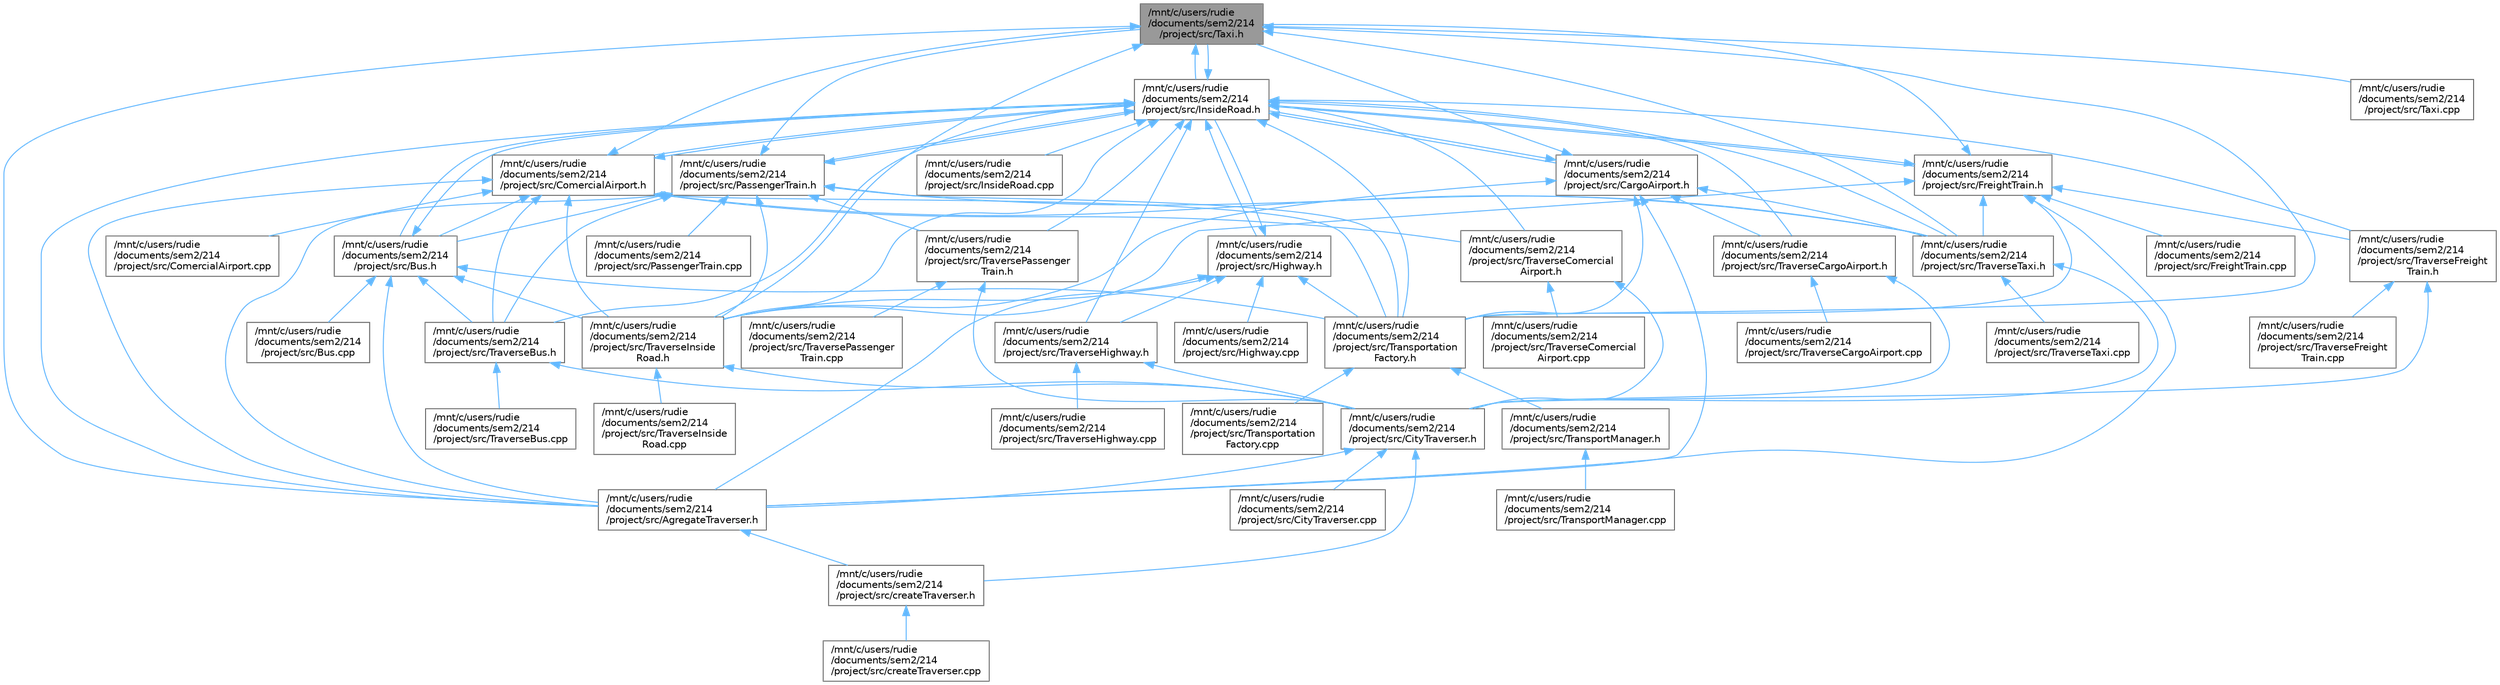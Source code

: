 digraph "/mnt/c/users/rudie/documents/sem2/214/project/src/Taxi.h"
{
 // LATEX_PDF_SIZE
  bgcolor="transparent";
  edge [fontname=Helvetica,fontsize=10,labelfontname=Helvetica,labelfontsize=10];
  node [fontname=Helvetica,fontsize=10,shape=box,height=0.2,width=0.4];
  Node1 [id="Node000001",label="/mnt/c/users/rudie\l/documents/sem2/214\l/project/src/Taxi.h",height=0.2,width=0.4,color="gray40", fillcolor="grey60", style="filled", fontcolor="black",tooltip="Header file for the Taxi class, which represents a taxi in a public transit system."];
  Node1 -> Node2 [id="edge96_Node000001_Node000002",dir="back",color="steelblue1",style="solid",tooltip=" "];
  Node2 [id="Node000002",label="/mnt/c/users/rudie\l/documents/sem2/214\l/project/src/AgregateTraverser.h",height=0.2,width=0.4,color="grey40", fillcolor="white", style="filled",URL="$AgregateTraverser_8h.html",tooltip="Defines the AgregateTraverser class and its interface for creating CityTraverser objects."];
  Node2 -> Node3 [id="edge97_Node000002_Node000003",dir="back",color="steelblue1",style="solid",tooltip=" "];
  Node3 [id="Node000003",label="/mnt/c/users/rudie\l/documents/sem2/214\l/project/src/createTraverser.h",height=0.2,width=0.4,color="grey40", fillcolor="white", style="filled",URL="$createTraverser_8h.html",tooltip="Header file for the CreateTraverser class."];
  Node3 -> Node4 [id="edge98_Node000003_Node000004",dir="back",color="steelblue1",style="solid",tooltip=" "];
  Node4 [id="Node000004",label="/mnt/c/users/rudie\l/documents/sem2/214\l/project/src/createTraverser.cpp",height=0.2,width=0.4,color="grey40", fillcolor="white", style="filled",URL="$createTraverser_8cpp.html",tooltip="Implementation of the CreateTraverser class for creating CityTraverser objects."];
  Node1 -> Node5 [id="edge99_Node000001_Node000005",dir="back",color="steelblue1",style="solid",tooltip=" "];
  Node5 [id="Node000005",label="/mnt/c/users/rudie\l/documents/sem2/214\l/project/src/InsideRoad.h",height=0.2,width=0.4,color="grey40", fillcolor="white", style="filled",URL="$InsideRoad_8h.html",tooltip="Header file for the InsideRoad class."];
  Node5 -> Node2 [id="edge100_Node000005_Node000002",dir="back",color="steelblue1",style="solid",tooltip=" "];
  Node5 -> Node6 [id="edge101_Node000005_Node000006",dir="back",color="steelblue1",style="solid",tooltip=" "];
  Node6 [id="Node000006",label="/mnt/c/users/rudie\l/documents/sem2/214\l/project/src/Bus.h",height=0.2,width=0.4,color="grey40", fillcolor="white", style="filled",URL="$Bus_8h.html",tooltip="Header file for the Bus class."];
  Node6 -> Node2 [id="edge102_Node000006_Node000002",dir="back",color="steelblue1",style="solid",tooltip=" "];
  Node6 -> Node7 [id="edge103_Node000006_Node000007",dir="back",color="steelblue1",style="solid",tooltip=" "];
  Node7 [id="Node000007",label="/mnt/c/users/rudie\l/documents/sem2/214\l/project/src/Bus.cpp",height=0.2,width=0.4,color="grey40", fillcolor="white", style="filled",URL="$Bus_8cpp.html",tooltip="Implementation of the Bus class."];
  Node6 -> Node5 [id="edge104_Node000006_Node000005",dir="back",color="steelblue1",style="solid",tooltip=" "];
  Node6 -> Node8 [id="edge105_Node000006_Node000008",dir="back",color="steelblue1",style="solid",tooltip=" "];
  Node8 [id="Node000008",label="/mnt/c/users/rudie\l/documents/sem2/214\l/project/src/Transportation\lFactory.h",height=0.2,width=0.4,color="grey40", fillcolor="white", style="filled",URL="$TransportationFactory_8h.html",tooltip="Header file for the TransportationFactory class."];
  Node8 -> Node9 [id="edge106_Node000008_Node000009",dir="back",color="steelblue1",style="solid",tooltip=" "];
  Node9 [id="Node000009",label="/mnt/c/users/rudie\l/documents/sem2/214\l/project/src/TransportManager.h",height=0.2,width=0.4,color="grey40", fillcolor="white", style="filled",URL="$TransportManager_8h.html",tooltip="Header file for the TransportManager class."];
  Node9 -> Node10 [id="edge107_Node000009_Node000010",dir="back",color="steelblue1",style="solid",tooltip=" "];
  Node10 [id="Node000010",label="/mnt/c/users/rudie\l/documents/sem2/214\l/project/src/TransportManager.cpp",height=0.2,width=0.4,color="grey40", fillcolor="white", style="filled",URL="$TransportManager_8cpp.html",tooltip="Implementation of the TransportManager class."];
  Node8 -> Node11 [id="edge108_Node000008_Node000011",dir="back",color="steelblue1",style="solid",tooltip=" "];
  Node11 [id="Node000011",label="/mnt/c/users/rudie\l/documents/sem2/214\l/project/src/Transportation\lFactory.cpp",height=0.2,width=0.4,color="grey40", fillcolor="white", style="filled",URL="$TransportationFactory_8cpp.html",tooltip="Implementation of the TransportationFactory class."];
  Node6 -> Node12 [id="edge109_Node000006_Node000012",dir="back",color="steelblue1",style="solid",tooltip=" "];
  Node12 [id="Node000012",label="/mnt/c/users/rudie\l/documents/sem2/214\l/project/src/TraverseBus.h",height=0.2,width=0.4,color="grey40", fillcolor="white", style="filled",URL="$TraverseBus_8h.html",tooltip="Header file for the TraverseBus class."];
  Node12 -> Node13 [id="edge110_Node000012_Node000013",dir="back",color="steelblue1",style="solid",tooltip=" "];
  Node13 [id="Node000013",label="/mnt/c/users/rudie\l/documents/sem2/214\l/project/src/CityTraverser.h",height=0.2,width=0.4,color="grey40", fillcolor="white", style="filled",URL="$CityTraverser_8h.html",tooltip="Header file for the CityTraverser class, a concrete iterator for traversing transportation elements i..."];
  Node13 -> Node2 [id="edge111_Node000013_Node000002",dir="back",color="steelblue1",style="solid",tooltip=" "];
  Node13 -> Node14 [id="edge112_Node000013_Node000014",dir="back",color="steelblue1",style="solid",tooltip=" "];
  Node14 [id="Node000014",label="/mnt/c/users/rudie\l/documents/sem2/214\l/project/src/CityTraverser.cpp",height=0.2,width=0.4,color="grey40", fillcolor="white", style="filled",URL="$CityTraverser_8cpp.html",tooltip="Implementation of the CityTraverser class."];
  Node13 -> Node3 [id="edge113_Node000013_Node000003",dir="back",color="steelblue1",style="solid",tooltip=" "];
  Node12 -> Node15 [id="edge114_Node000012_Node000015",dir="back",color="steelblue1",style="solid",tooltip=" "];
  Node15 [id="Node000015",label="/mnt/c/users/rudie\l/documents/sem2/214\l/project/src/TraverseBus.cpp",height=0.2,width=0.4,color="grey40", fillcolor="white", style="filled",URL="$TraverseBus_8cpp.html",tooltip="Implementation of the TraverseBus class."];
  Node6 -> Node16 [id="edge115_Node000006_Node000016",dir="back",color="steelblue1",style="solid",tooltip=" "];
  Node16 [id="Node000016",label="/mnt/c/users/rudie\l/documents/sem2/214\l/project/src/TraverseInside\lRoad.h",height=0.2,width=0.4,color="grey40", fillcolor="white", style="filled",URL="$TraverseInsideRoad_8h.html",tooltip="Header file for the TraverseInsideRoad class."];
  Node16 -> Node13 [id="edge116_Node000016_Node000013",dir="back",color="steelblue1",style="solid",tooltip=" "];
  Node16 -> Node17 [id="edge117_Node000016_Node000017",dir="back",color="steelblue1",style="solid",tooltip=" "];
  Node17 [id="Node000017",label="/mnt/c/users/rudie\l/documents/sem2/214\l/project/src/TraverseInside\lRoad.cpp",height=0.2,width=0.4,color="grey40", fillcolor="white", style="filled",URL="$TraverseInsideRoad_8cpp.html",tooltip="Implementation of the TraverseInsideRoad class."];
  Node5 -> Node18 [id="edge118_Node000005_Node000018",dir="back",color="steelblue1",style="solid",tooltip=" "];
  Node18 [id="Node000018",label="/mnt/c/users/rudie\l/documents/sem2/214\l/project/src/CargoAirport.h",height=0.2,width=0.4,color="grey40", fillcolor="white", style="filled",URL="$CargoAirport_8h.html",tooltip="Header file for the CargoAirport class."];
  Node18 -> Node2 [id="edge119_Node000018_Node000002",dir="back",color="steelblue1",style="solid",tooltip=" "];
  Node18 -> Node5 [id="edge120_Node000018_Node000005",dir="back",color="steelblue1",style="solid",tooltip=" "];
  Node18 -> Node1 [id="edge121_Node000018_Node000001",dir="back",color="steelblue1",style="solid",tooltip=" "];
  Node18 -> Node8 [id="edge122_Node000018_Node000008",dir="back",color="steelblue1",style="solid",tooltip=" "];
  Node18 -> Node19 [id="edge123_Node000018_Node000019",dir="back",color="steelblue1",style="solid",tooltip=" "];
  Node19 [id="Node000019",label="/mnt/c/users/rudie\l/documents/sem2/214\l/project/src/TraverseCargoAirport.h",height=0.2,width=0.4,color="grey40", fillcolor="white", style="filled",URL="$TraverseCargoAirport_8h.html",tooltip="Header file for the TraverseCargoAirport class."];
  Node19 -> Node13 [id="edge124_Node000019_Node000013",dir="back",color="steelblue1",style="solid",tooltip=" "];
  Node19 -> Node20 [id="edge125_Node000019_Node000020",dir="back",color="steelblue1",style="solid",tooltip=" "];
  Node20 [id="Node000020",label="/mnt/c/users/rudie\l/documents/sem2/214\l/project/src/TraverseCargoAirport.cpp",height=0.2,width=0.4,color="grey40", fillcolor="white", style="filled",URL="$TraverseCargoAirport_8cpp.html",tooltip="Implementation of the TraverseCargoAirport class."];
  Node18 -> Node16 [id="edge126_Node000018_Node000016",dir="back",color="steelblue1",style="solid",tooltip=" "];
  Node18 -> Node21 [id="edge127_Node000018_Node000021",dir="back",color="steelblue1",style="solid",tooltip=" "];
  Node21 [id="Node000021",label="/mnt/c/users/rudie\l/documents/sem2/214\l/project/src/TraverseTaxi.h",height=0.2,width=0.4,color="grey40", fillcolor="white", style="filled",URL="$TraverseTaxi_8h.html",tooltip="Header file for the TraverseTaxi class."];
  Node21 -> Node13 [id="edge128_Node000021_Node000013",dir="back",color="steelblue1",style="solid",tooltip=" "];
  Node21 -> Node22 [id="edge129_Node000021_Node000022",dir="back",color="steelblue1",style="solid",tooltip=" "];
  Node22 [id="Node000022",label="/mnt/c/users/rudie\l/documents/sem2/214\l/project/src/TraverseTaxi.cpp",height=0.2,width=0.4,color="grey40", fillcolor="white", style="filled",URL="$TraverseTaxi_8cpp.html",tooltip="Implementation of the TraverseTaxi class."];
  Node5 -> Node23 [id="edge130_Node000005_Node000023",dir="back",color="steelblue1",style="solid",tooltip=" "];
  Node23 [id="Node000023",label="/mnt/c/users/rudie\l/documents/sem2/214\l/project/src/ComercialAirport.h",height=0.2,width=0.4,color="grey40", fillcolor="white", style="filled",URL="$ComercialAirport_8h.html",tooltip="Defines the ComercialAirport class which inherits from the Airport class."];
  Node23 -> Node2 [id="edge131_Node000023_Node000002",dir="back",color="steelblue1",style="solid",tooltip=" "];
  Node23 -> Node6 [id="edge132_Node000023_Node000006",dir="back",color="steelblue1",style="solid",tooltip=" "];
  Node23 -> Node24 [id="edge133_Node000023_Node000024",dir="back",color="steelblue1",style="solid",tooltip=" "];
  Node24 [id="Node000024",label="/mnt/c/users/rudie\l/documents/sem2/214\l/project/src/ComercialAirport.cpp",height=0.2,width=0.4,color="grey40", fillcolor="white", style="filled",URL="$ComercialAirport_8cpp.html",tooltip="Implementation of the ComercialAirport class."];
  Node23 -> Node5 [id="edge134_Node000023_Node000005",dir="back",color="steelblue1",style="solid",tooltip=" "];
  Node23 -> Node1 [id="edge135_Node000023_Node000001",dir="back",color="steelblue1",style="solid",tooltip=" "];
  Node23 -> Node8 [id="edge136_Node000023_Node000008",dir="back",color="steelblue1",style="solid",tooltip=" "];
  Node23 -> Node12 [id="edge137_Node000023_Node000012",dir="back",color="steelblue1",style="solid",tooltip=" "];
  Node23 -> Node25 [id="edge138_Node000023_Node000025",dir="back",color="steelblue1",style="solid",tooltip=" "];
  Node25 [id="Node000025",label="/mnt/c/users/rudie\l/documents/sem2/214\l/project/src/TraverseComercial\lAirport.h",height=0.2,width=0.4,color="grey40", fillcolor="white", style="filled",URL="$TraverseComercialAirport_8h.html",tooltip="Header file for the TraverseComercialAirport class."];
  Node25 -> Node13 [id="edge139_Node000025_Node000013",dir="back",color="steelblue1",style="solid",tooltip=" "];
  Node25 -> Node26 [id="edge140_Node000025_Node000026",dir="back",color="steelblue1",style="solid",tooltip=" "];
  Node26 [id="Node000026",label="/mnt/c/users/rudie\l/documents/sem2/214\l/project/src/TraverseComercial\lAirport.cpp",height=0.2,width=0.4,color="grey40", fillcolor="white", style="filled",URL="$TraverseComercialAirport_8cpp.html",tooltip="Implementation of the TraverseComercialAirport class."];
  Node23 -> Node16 [id="edge141_Node000023_Node000016",dir="back",color="steelblue1",style="solid",tooltip=" "];
  Node23 -> Node21 [id="edge142_Node000023_Node000021",dir="back",color="steelblue1",style="solid",tooltip=" "];
  Node5 -> Node27 [id="edge143_Node000005_Node000027",dir="back",color="steelblue1",style="solid",tooltip=" "];
  Node27 [id="Node000027",label="/mnt/c/users/rudie\l/documents/sem2/214\l/project/src/FreightTrain.h",height=0.2,width=0.4,color="grey40", fillcolor="white", style="filled",URL="$FreightTrain_8h.html",tooltip="Header file for the FreightTrain class."];
  Node27 -> Node2 [id="edge144_Node000027_Node000002",dir="back",color="steelblue1",style="solid",tooltip=" "];
  Node27 -> Node28 [id="edge145_Node000027_Node000028",dir="back",color="steelblue1",style="solid",tooltip=" "];
  Node28 [id="Node000028",label="/mnt/c/users/rudie\l/documents/sem2/214\l/project/src/FreightTrain.cpp",height=0.2,width=0.4,color="grey40", fillcolor="white", style="filled",URL="$FreightTrain_8cpp.html",tooltip="Implementation of the FreightTrain class."];
  Node27 -> Node5 [id="edge146_Node000027_Node000005",dir="back",color="steelblue1",style="solid",tooltip=" "];
  Node27 -> Node1 [id="edge147_Node000027_Node000001",dir="back",color="steelblue1",style="solid",tooltip=" "];
  Node27 -> Node8 [id="edge148_Node000027_Node000008",dir="back",color="steelblue1",style="solid",tooltip=" "];
  Node27 -> Node29 [id="edge149_Node000027_Node000029",dir="back",color="steelblue1",style="solid",tooltip=" "];
  Node29 [id="Node000029",label="/mnt/c/users/rudie\l/documents/sem2/214\l/project/src/TraverseFreight\lTrain.h",height=0.2,width=0.4,color="grey40", fillcolor="white", style="filled",URL="$TraverseFreightTrain_8h.html",tooltip="Header file for the TraverseFreightTrain class."];
  Node29 -> Node13 [id="edge150_Node000029_Node000013",dir="back",color="steelblue1",style="solid",tooltip=" "];
  Node29 -> Node30 [id="edge151_Node000029_Node000030",dir="back",color="steelblue1",style="solid",tooltip=" "];
  Node30 [id="Node000030",label="/mnt/c/users/rudie\l/documents/sem2/214\l/project/src/TraverseFreight\lTrain.cpp",height=0.2,width=0.4,color="grey40", fillcolor="white", style="filled",URL="$TraverseFreightTrain_8cpp.html",tooltip="Implementation of the TraverseFreightTrain class."];
  Node27 -> Node16 [id="edge152_Node000027_Node000016",dir="back",color="steelblue1",style="solid",tooltip=" "];
  Node27 -> Node21 [id="edge153_Node000027_Node000021",dir="back",color="steelblue1",style="solid",tooltip=" "];
  Node5 -> Node31 [id="edge154_Node000005_Node000031",dir="back",color="steelblue1",style="solid",tooltip=" "];
  Node31 [id="Node000031",label="/mnt/c/users/rudie\l/documents/sem2/214\l/project/src/Highway.h",height=0.2,width=0.4,color="grey40", fillcolor="white", style="filled",URL="$Highway_8h.html",tooltip="Header file for the Highway class."];
  Node31 -> Node2 [id="edge155_Node000031_Node000002",dir="back",color="steelblue1",style="solid",tooltip=" "];
  Node31 -> Node32 [id="edge156_Node000031_Node000032",dir="back",color="steelblue1",style="solid",tooltip=" "];
  Node32 [id="Node000032",label="/mnt/c/users/rudie\l/documents/sem2/214\l/project/src/Highway.cpp",height=0.2,width=0.4,color="grey40", fillcolor="white", style="filled",URL="$Highway_8cpp.html",tooltip="Implementation of the Highway class."];
  Node31 -> Node5 [id="edge157_Node000031_Node000005",dir="back",color="steelblue1",style="solid",tooltip=" "];
  Node31 -> Node8 [id="edge158_Node000031_Node000008",dir="back",color="steelblue1",style="solid",tooltip=" "];
  Node31 -> Node33 [id="edge159_Node000031_Node000033",dir="back",color="steelblue1",style="solid",tooltip=" "];
  Node33 [id="Node000033",label="/mnt/c/users/rudie\l/documents/sem2/214\l/project/src/TraverseHighway.h",height=0.2,width=0.4,color="grey40", fillcolor="white", style="filled",URL="$TraverseHighway_8h.html",tooltip="Header file for the TraverseHighway class."];
  Node33 -> Node13 [id="edge160_Node000033_Node000013",dir="back",color="steelblue1",style="solid",tooltip=" "];
  Node33 -> Node34 [id="edge161_Node000033_Node000034",dir="back",color="steelblue1",style="solid",tooltip=" "];
  Node34 [id="Node000034",label="/mnt/c/users/rudie\l/documents/sem2/214\l/project/src/TraverseHighway.cpp",height=0.2,width=0.4,color="grey40", fillcolor="white", style="filled",URL="$TraverseHighway_8cpp.html",tooltip="Implementation of the TraverseHighway class."];
  Node31 -> Node16 [id="edge162_Node000031_Node000016",dir="back",color="steelblue1",style="solid",tooltip=" "];
  Node5 -> Node35 [id="edge163_Node000005_Node000035",dir="back",color="steelblue1",style="solid",tooltip=" "];
  Node35 [id="Node000035",label="/mnt/c/users/rudie\l/documents/sem2/214\l/project/src/InsideRoad.cpp",height=0.2,width=0.4,color="grey40", fillcolor="white", style="filled",URL="$InsideRoad_8cpp.html",tooltip="Implementation of the InsideRoad class."];
  Node5 -> Node36 [id="edge164_Node000005_Node000036",dir="back",color="steelblue1",style="solid",tooltip=" "];
  Node36 [id="Node000036",label="/mnt/c/users/rudie\l/documents/sem2/214\l/project/src/PassengerTrain.h",height=0.2,width=0.4,color="grey40", fillcolor="white", style="filled",URL="$PassengerTrain_8h.html",tooltip="Header file for the PassengerTrain class."];
  Node36 -> Node2 [id="edge165_Node000036_Node000002",dir="back",color="steelblue1",style="solid",tooltip=" "];
  Node36 -> Node6 [id="edge166_Node000036_Node000006",dir="back",color="steelblue1",style="solid",tooltip=" "];
  Node36 -> Node5 [id="edge167_Node000036_Node000005",dir="back",color="steelblue1",style="solid",tooltip=" "];
  Node36 -> Node37 [id="edge168_Node000036_Node000037",dir="back",color="steelblue1",style="solid",tooltip=" "];
  Node37 [id="Node000037",label="/mnt/c/users/rudie\l/documents/sem2/214\l/project/src/PassengerTrain.cpp",height=0.2,width=0.4,color="grey40", fillcolor="white", style="filled",URL="$PassengerTrain_8cpp.html",tooltip="Implementation of the PassengerTrain class."];
  Node36 -> Node1 [id="edge169_Node000036_Node000001",dir="back",color="steelblue1",style="solid",tooltip=" "];
  Node36 -> Node8 [id="edge170_Node000036_Node000008",dir="back",color="steelblue1",style="solid",tooltip=" "];
  Node36 -> Node12 [id="edge171_Node000036_Node000012",dir="back",color="steelblue1",style="solid",tooltip=" "];
  Node36 -> Node16 [id="edge172_Node000036_Node000016",dir="back",color="steelblue1",style="solid",tooltip=" "];
  Node36 -> Node38 [id="edge173_Node000036_Node000038",dir="back",color="steelblue1",style="solid",tooltip=" "];
  Node38 [id="Node000038",label="/mnt/c/users/rudie\l/documents/sem2/214\l/project/src/TraversePassenger\lTrain.h",height=0.2,width=0.4,color="grey40", fillcolor="white", style="filled",URL="$TraversePassengerTrain_8h.html",tooltip="Header file for the TraversePassengerTrain class."];
  Node38 -> Node13 [id="edge174_Node000038_Node000013",dir="back",color="steelblue1",style="solid",tooltip=" "];
  Node38 -> Node39 [id="edge175_Node000038_Node000039",dir="back",color="steelblue1",style="solid",tooltip=" "];
  Node39 [id="Node000039",label="/mnt/c/users/rudie\l/documents/sem2/214\l/project/src/TraversePassenger\lTrain.cpp",height=0.2,width=0.4,color="grey40", fillcolor="white", style="filled",URL="$TraversePassengerTrain_8cpp.html",tooltip="Implementation of the TraversePassengerTrain class."];
  Node36 -> Node21 [id="edge176_Node000036_Node000021",dir="back",color="steelblue1",style="solid",tooltip=" "];
  Node5 -> Node1 [id="edge177_Node000005_Node000001",dir="back",color="steelblue1",style="solid",tooltip=" "];
  Node5 -> Node8 [id="edge178_Node000005_Node000008",dir="back",color="steelblue1",style="solid",tooltip=" "];
  Node5 -> Node12 [id="edge179_Node000005_Node000012",dir="back",color="steelblue1",style="solid",tooltip=" "];
  Node5 -> Node19 [id="edge180_Node000005_Node000019",dir="back",color="steelblue1",style="solid",tooltip=" "];
  Node5 -> Node25 [id="edge181_Node000005_Node000025",dir="back",color="steelblue1",style="solid",tooltip=" "];
  Node5 -> Node29 [id="edge182_Node000005_Node000029",dir="back",color="steelblue1",style="solid",tooltip=" "];
  Node5 -> Node33 [id="edge183_Node000005_Node000033",dir="back",color="steelblue1",style="solid",tooltip=" "];
  Node5 -> Node16 [id="edge184_Node000005_Node000016",dir="back",color="steelblue1",style="solid",tooltip=" "];
  Node5 -> Node38 [id="edge185_Node000005_Node000038",dir="back",color="steelblue1",style="solid",tooltip=" "];
  Node5 -> Node21 [id="edge186_Node000005_Node000021",dir="back",color="steelblue1",style="solid",tooltip=" "];
  Node1 -> Node40 [id="edge187_Node000001_Node000040",dir="back",color="steelblue1",style="solid",tooltip=" "];
  Node40 [id="Node000040",label="/mnt/c/users/rudie\l/documents/sem2/214\l/project/src/Taxi.cpp",height=0.2,width=0.4,color="grey40", fillcolor="white", style="filled",URL="$Taxi_8cpp.html",tooltip="Implementation of the Taxi class."];
  Node1 -> Node8 [id="edge188_Node000001_Node000008",dir="back",color="steelblue1",style="solid",tooltip=" "];
  Node1 -> Node16 [id="edge189_Node000001_Node000016",dir="back",color="steelblue1",style="solid",tooltip=" "];
  Node1 -> Node21 [id="edge190_Node000001_Node000021",dir="back",color="steelblue1",style="solid",tooltip=" "];
}
